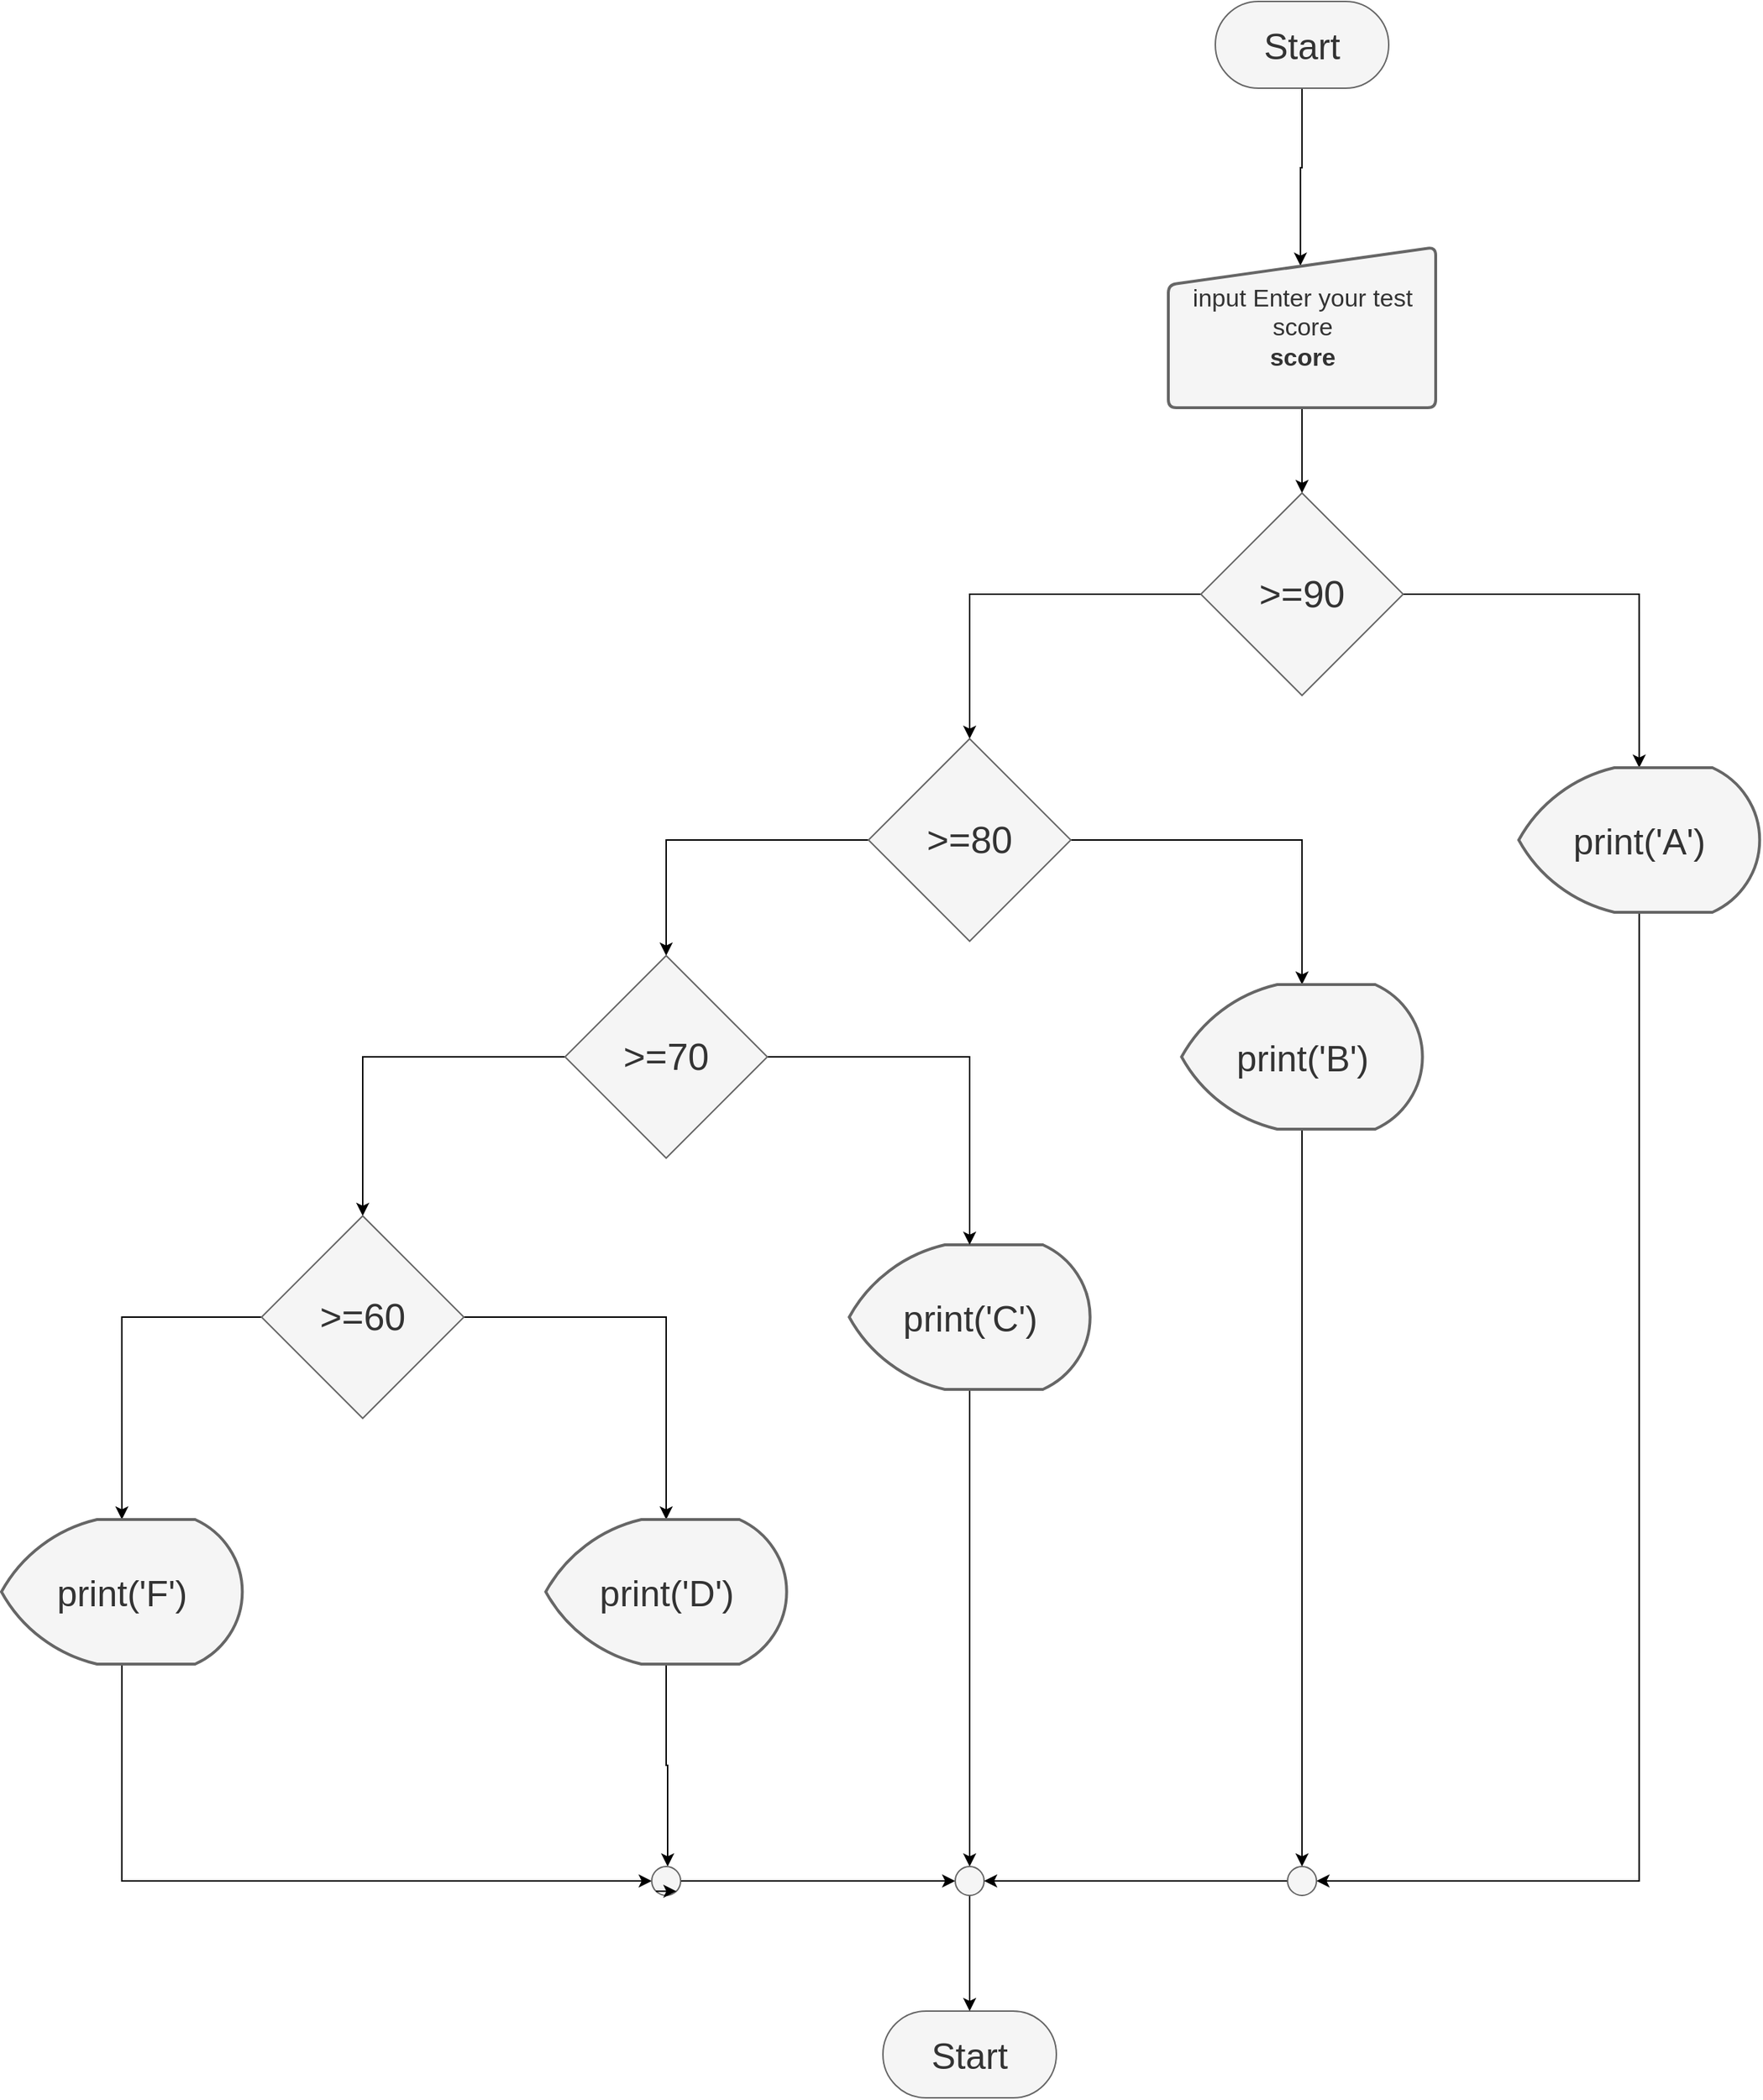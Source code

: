<mxfile>
    <diagram id="5zCJwA3OcdBeTjDuWOm0" name="Page-1">
        <mxGraphModel dx="1435" dy="587" grid="1" gridSize="10" guides="1" tooltips="1" connect="1" arrows="1" fold="1" page="1" pageScale="1" pageWidth="850" pageHeight="1100" math="0" shadow="0">
            <root>
                <mxCell id="0"/>
                <mxCell id="1" parent="0"/>
                <mxCell id="5" style="edgeStyle=orthogonalEdgeStyle;rounded=0;orthogonalLoop=1;jettySize=auto;html=1;exitX=0.5;exitY=1;exitDx=0;exitDy=0;entryX=0.494;entryY=0.115;entryDx=0;entryDy=0;entryPerimeter=0;" edge="1" parent="1" source="2" target="3">
                    <mxGeometry relative="1" as="geometry">
                        <mxPoint x="440" y="240" as="targetPoint"/>
                    </mxGeometry>
                </mxCell>
                <mxCell id="2" value="&lt;font style=&quot;font-size: 25px&quot;&gt;Start&lt;/font&gt;" style="rounded=1;whiteSpace=wrap;html=1;arcSize=50;fillColor=#f5f5f5;strokeColor=#666666;fontColor=#333333;" parent="1" vertex="1">
                    <mxGeometry x="380" y="60" width="120" height="60" as="geometry"/>
                </mxCell>
                <mxCell id="6" style="edgeStyle=orthogonalEdgeStyle;rounded=0;orthogonalLoop=1;jettySize=auto;html=1;exitX=0.5;exitY=1;exitDx=0;exitDy=0;entryX=0.5;entryY=0;entryDx=0;entryDy=0;" edge="1" parent="1" source="3" target="4">
                    <mxGeometry relative="1" as="geometry"/>
                </mxCell>
                <mxCell id="3" value="&lt;font style=&quot;font-size: 17px&quot;&gt;input Enter your test score&lt;br&gt;&lt;b&gt;score&lt;/b&gt;&lt;/font&gt;" style="html=1;strokeWidth=2;shape=manualInput;whiteSpace=wrap;rounded=1;size=26;arcSize=11;fillColor=#f5f5f5;strokeColor=#666666;fontColor=#333333;" parent="1" vertex="1">
                    <mxGeometry x="347.5" y="230" width="185" height="111" as="geometry"/>
                </mxCell>
                <mxCell id="9" style="edgeStyle=orthogonalEdgeStyle;rounded=0;orthogonalLoop=1;jettySize=auto;html=1;exitX=0;exitY=0.5;exitDx=0;exitDy=0;entryX=0.5;entryY=0;entryDx=0;entryDy=0;" edge="1" parent="1" source="4" target="8">
                    <mxGeometry relative="1" as="geometry">
                        <mxPoint x="240" y="470" as="targetPoint"/>
                    </mxGeometry>
                </mxCell>
                <mxCell id="11" style="edgeStyle=orthogonalEdgeStyle;rounded=0;orthogonalLoop=1;jettySize=auto;html=1;exitX=1;exitY=0.5;exitDx=0;exitDy=0;entryX=0.5;entryY=0;entryDx=0;entryDy=0;entryPerimeter=0;" edge="1" parent="1" source="4" target="10">
                    <mxGeometry relative="1" as="geometry">
                        <mxPoint x="600" y="470" as="targetPoint"/>
                    </mxGeometry>
                </mxCell>
                <mxCell id="4" value="&lt;font style=&quot;font-size: 26px&quot;&gt;&amp;gt;=90&lt;/font&gt;" style="rhombus;whiteSpace=wrap;html=1;fillColor=#f5f5f5;strokeColor=#666666;fontColor=#333333;" parent="1" vertex="1">
                    <mxGeometry x="370" y="400" width="140" height="140" as="geometry"/>
                </mxCell>
                <mxCell id="14" style="edgeStyle=orthogonalEdgeStyle;rounded=0;orthogonalLoop=1;jettySize=auto;html=1;exitX=1;exitY=0.5;exitDx=0;exitDy=0;entryX=0.5;entryY=0;entryDx=0;entryDy=0;entryPerimeter=0;" edge="1" parent="1" source="8" target="13">
                    <mxGeometry relative="1" as="geometry">
                        <mxPoint x="440" y="640" as="targetPoint"/>
                    </mxGeometry>
                </mxCell>
                <mxCell id="16" style="edgeStyle=orthogonalEdgeStyle;rounded=0;orthogonalLoop=1;jettySize=auto;html=1;exitX=0;exitY=0.5;exitDx=0;exitDy=0;entryX=0.5;entryY=0;entryDx=0;entryDy=0;" edge="1" parent="1" source="8" target="15">
                    <mxGeometry relative="1" as="geometry">
                        <mxPoint x="-20" y="640" as="targetPoint"/>
                    </mxGeometry>
                </mxCell>
                <mxCell id="8" value="&lt;font style=&quot;font-size: 26px&quot;&gt;&amp;gt;=80&lt;/font&gt;" style="rhombus;whiteSpace=wrap;html=1;fillColor=#f5f5f5;strokeColor=#666666;fontColor=#333333;" vertex="1" parent="1">
                    <mxGeometry x="140" y="570" width="140" height="140" as="geometry"/>
                </mxCell>
                <mxCell id="25" style="edgeStyle=orthogonalEdgeStyle;rounded=0;orthogonalLoop=1;jettySize=auto;html=1;exitX=0.5;exitY=1;exitDx=0;exitDy=0;exitPerimeter=0;entryX=1;entryY=0.5;entryDx=0;entryDy=0;entryPerimeter=0;" edge="1" parent="1" source="10" target="39">
                    <mxGeometry relative="1" as="geometry">
                        <mxPoint x="674" y="1360" as="targetPoint"/>
                    </mxGeometry>
                </mxCell>
                <mxCell id="10" value="&lt;font style=&quot;font-size: 25px&quot;&gt;print('A')&lt;/font&gt;" style="strokeWidth=2;html=1;shape=mxgraph.flowchart.display;whiteSpace=wrap;fillColor=#f5f5f5;strokeColor=#666666;fontColor=#333333;" vertex="1" parent="1">
                    <mxGeometry x="590" y="590" width="166.67" height="100" as="geometry"/>
                </mxCell>
                <mxCell id="27" style="edgeStyle=orthogonalEdgeStyle;rounded=0;orthogonalLoop=1;jettySize=auto;html=1;exitX=0.5;exitY=1;exitDx=0;exitDy=0;exitPerimeter=0;entryX=0.5;entryY=0;entryDx=0;entryDy=0;entryPerimeter=0;" edge="1" parent="1" source="12" target="32">
                    <mxGeometry relative="1" as="geometry">
                        <mxPoint x="210" y="1330" as="targetPoint"/>
                    </mxGeometry>
                </mxCell>
                <mxCell id="12" value="&lt;font style=&quot;font-size: 25px&quot;&gt;print('C')&lt;/font&gt;" style="strokeWidth=2;html=1;shape=mxgraph.flowchart.display;whiteSpace=wrap;fillColor=#f5f5f5;strokeColor=#666666;fontColor=#333333;" vertex="1" parent="1">
                    <mxGeometry x="126.67" y="920" width="166.67" height="100" as="geometry"/>
                </mxCell>
                <mxCell id="26" style="edgeStyle=orthogonalEdgeStyle;rounded=0;orthogonalLoop=1;jettySize=auto;html=1;exitX=0.5;exitY=1;exitDx=0;exitDy=0;exitPerimeter=0;entryX=0.5;entryY=0;entryDx=0;entryDy=0;entryPerimeter=0;" edge="1" parent="1" source="13" target="39">
                    <mxGeometry relative="1" as="geometry">
                        <mxPoint x="440" y="1320" as="targetPoint"/>
                    </mxGeometry>
                </mxCell>
                <mxCell id="13" value="&lt;font style=&quot;font-size: 25px&quot;&gt;print('B')&lt;/font&gt;" style="strokeWidth=2;html=1;shape=mxgraph.flowchart.display;whiteSpace=wrap;fillColor=#f5f5f5;strokeColor=#666666;fontColor=#333333;" vertex="1" parent="1">
                    <mxGeometry x="356.66" y="740" width="166.67" height="100" as="geometry"/>
                </mxCell>
                <mxCell id="17" style="edgeStyle=orthogonalEdgeStyle;rounded=0;orthogonalLoop=1;jettySize=auto;html=1;exitX=1;exitY=0.5;exitDx=0;exitDy=0;entryX=0.5;entryY=0;entryDx=0;entryDy=0;entryPerimeter=0;" edge="1" parent="1" source="15" target="12">
                    <mxGeometry relative="1" as="geometry">
                        <mxPoint x="170" y="790" as="targetPoint"/>
                    </mxGeometry>
                </mxCell>
                <mxCell id="19" style="edgeStyle=orthogonalEdgeStyle;rounded=0;orthogonalLoop=1;jettySize=auto;html=1;exitX=0;exitY=0.5;exitDx=0;exitDy=0;entryX=0.5;entryY=0;entryDx=0;entryDy=0;" edge="1" parent="1" source="15" target="18">
                    <mxGeometry relative="1" as="geometry">
                        <mxPoint x="-220" y="790" as="targetPoint"/>
                    </mxGeometry>
                </mxCell>
                <mxCell id="15" value="&lt;font style=&quot;font-size: 26px&quot;&gt;&amp;gt;=70&lt;/font&gt;" style="rhombus;whiteSpace=wrap;html=1;fillColor=#f5f5f5;strokeColor=#666666;fontColor=#333333;" vertex="1" parent="1">
                    <mxGeometry x="-70" y="720" width="140" height="140" as="geometry"/>
                </mxCell>
                <mxCell id="21" style="edgeStyle=orthogonalEdgeStyle;rounded=0;orthogonalLoop=1;jettySize=auto;html=1;exitX=1;exitY=0.5;exitDx=0;exitDy=0;entryX=0.5;entryY=0;entryDx=0;entryDy=0;entryPerimeter=0;" edge="1" parent="1" source="18" target="20">
                    <mxGeometry relative="1" as="geometry">
                        <mxPoint y="970" as="targetPoint"/>
                    </mxGeometry>
                </mxCell>
                <mxCell id="23" style="edgeStyle=orthogonalEdgeStyle;rounded=0;orthogonalLoop=1;jettySize=auto;html=1;exitX=0;exitY=0.5;exitDx=0;exitDy=0;entryX=0.5;entryY=0;entryDx=0;entryDy=0;entryPerimeter=0;" edge="1" parent="1" source="18" target="22">
                    <mxGeometry relative="1" as="geometry">
                        <mxPoint x="-390" y="970" as="targetPoint"/>
                    </mxGeometry>
                </mxCell>
                <mxCell id="18" value="&lt;font style=&quot;font-size: 26px&quot;&gt;&amp;gt;=60&lt;/font&gt;" style="rhombus;whiteSpace=wrap;html=1;fillColor=#f5f5f5;strokeColor=#666666;fontColor=#333333;" vertex="1" parent="1">
                    <mxGeometry x="-280" y="900" width="140" height="140" as="geometry"/>
                </mxCell>
                <mxCell id="28" style="edgeStyle=orthogonalEdgeStyle;rounded=0;orthogonalLoop=1;jettySize=auto;html=1;exitX=0.5;exitY=1;exitDx=0;exitDy=0;exitPerimeter=0;entryX=0.55;entryY=0;entryDx=0;entryDy=0;entryPerimeter=0;" edge="1" parent="1" source="20" target="30">
                    <mxGeometry relative="1" as="geometry">
                        <mxPoint x="1" y="1330" as="targetPoint"/>
                    </mxGeometry>
                </mxCell>
                <mxCell id="20" value="&lt;font style=&quot;font-size: 25px&quot;&gt;print('D')&lt;/font&gt;" style="strokeWidth=2;html=1;shape=mxgraph.flowchart.display;whiteSpace=wrap;fillColor=#f5f5f5;strokeColor=#666666;fontColor=#333333;" vertex="1" parent="1">
                    <mxGeometry x="-83.33" y="1110" width="166.67" height="100" as="geometry"/>
                </mxCell>
                <mxCell id="29" style="edgeStyle=orthogonalEdgeStyle;rounded=0;orthogonalLoop=1;jettySize=auto;html=1;exitX=0.5;exitY=1;exitDx=0;exitDy=0;exitPerimeter=0;entryX=0;entryY=0.5;entryDx=0;entryDy=0;entryPerimeter=0;" edge="1" parent="1" source="22" target="30">
                    <mxGeometry relative="1" as="geometry">
                        <mxPoint x="-376" y="1370" as="targetPoint"/>
                    </mxGeometry>
                </mxCell>
                <mxCell id="22" value="&lt;font style=&quot;font-size: 25px&quot;&gt;print('F')&lt;/font&gt;" style="strokeWidth=2;html=1;shape=mxgraph.flowchart.display;whiteSpace=wrap;fillColor=#f5f5f5;strokeColor=#666666;fontColor=#333333;" vertex="1" parent="1">
                    <mxGeometry x="-460" y="1110" width="166.67" height="100" as="geometry"/>
                </mxCell>
                <mxCell id="24" value="&lt;font style=&quot;font-size: 25px&quot;&gt;Start&lt;/font&gt;" style="rounded=1;whiteSpace=wrap;html=1;arcSize=50;fillColor=#f5f5f5;strokeColor=#666666;fontColor=#333333;" vertex="1" parent="1">
                    <mxGeometry x="150" y="1450" width="120" height="60" as="geometry"/>
                </mxCell>
                <mxCell id="37" style="edgeStyle=orthogonalEdgeStyle;rounded=0;orthogonalLoop=1;jettySize=auto;html=1;exitX=1;exitY=0.5;exitDx=0;exitDy=0;exitPerimeter=0;entryX=0;entryY=0.5;entryDx=0;entryDy=0;entryPerimeter=0;" edge="1" parent="1" source="30" target="32">
                    <mxGeometry relative="1" as="geometry"/>
                </mxCell>
                <mxCell id="30" value="" style="verticalLabelPosition=bottom;verticalAlign=top;html=1;shape=mxgraph.flowchart.on-page_reference;fillColor=#f5f5f5;strokeColor=#666666;fontColor=#333333;" vertex="1" parent="1">
                    <mxGeometry x="-9.99" y="1350" width="20" height="20" as="geometry"/>
                </mxCell>
                <mxCell id="31" style="edgeStyle=orthogonalEdgeStyle;rounded=0;orthogonalLoop=1;jettySize=auto;html=1;exitX=0.145;exitY=0.855;exitDx=0;exitDy=0;exitPerimeter=0;entryX=0.855;entryY=0.855;entryDx=0;entryDy=0;entryPerimeter=0;" edge="1" parent="1" source="30" target="30">
                    <mxGeometry relative="1" as="geometry"/>
                </mxCell>
                <mxCell id="38" style="edgeStyle=orthogonalEdgeStyle;rounded=0;orthogonalLoop=1;jettySize=auto;html=1;exitX=0.5;exitY=1;exitDx=0;exitDy=0;exitPerimeter=0;entryX=0.5;entryY=0;entryDx=0;entryDy=0;" edge="1" parent="1" source="32" target="24">
                    <mxGeometry relative="1" as="geometry"/>
                </mxCell>
                <mxCell id="32" value="" style="verticalLabelPosition=bottom;verticalAlign=top;html=1;shape=mxgraph.flowchart.on-page_reference;fillColor=#f5f5f5;strokeColor=#666666;fontColor=#333333;" vertex="1" parent="1">
                    <mxGeometry x="200" y="1350" width="20" height="20" as="geometry"/>
                </mxCell>
                <mxCell id="40" style="edgeStyle=orthogonalEdgeStyle;rounded=0;orthogonalLoop=1;jettySize=auto;html=1;exitX=0;exitY=0.5;exitDx=0;exitDy=0;exitPerimeter=0;entryX=1;entryY=0.5;entryDx=0;entryDy=0;entryPerimeter=0;" edge="1" parent="1" source="39" target="32">
                    <mxGeometry relative="1" as="geometry"/>
                </mxCell>
                <mxCell id="39" value="" style="verticalLabelPosition=bottom;verticalAlign=top;html=1;shape=mxgraph.flowchart.on-page_reference;fillColor=#f5f5f5;strokeColor=#666666;fontColor=#333333;" vertex="1" parent="1">
                    <mxGeometry x="430" y="1350" width="20" height="20" as="geometry"/>
                </mxCell>
            </root>
        </mxGraphModel>
    </diagram>
</mxfile>